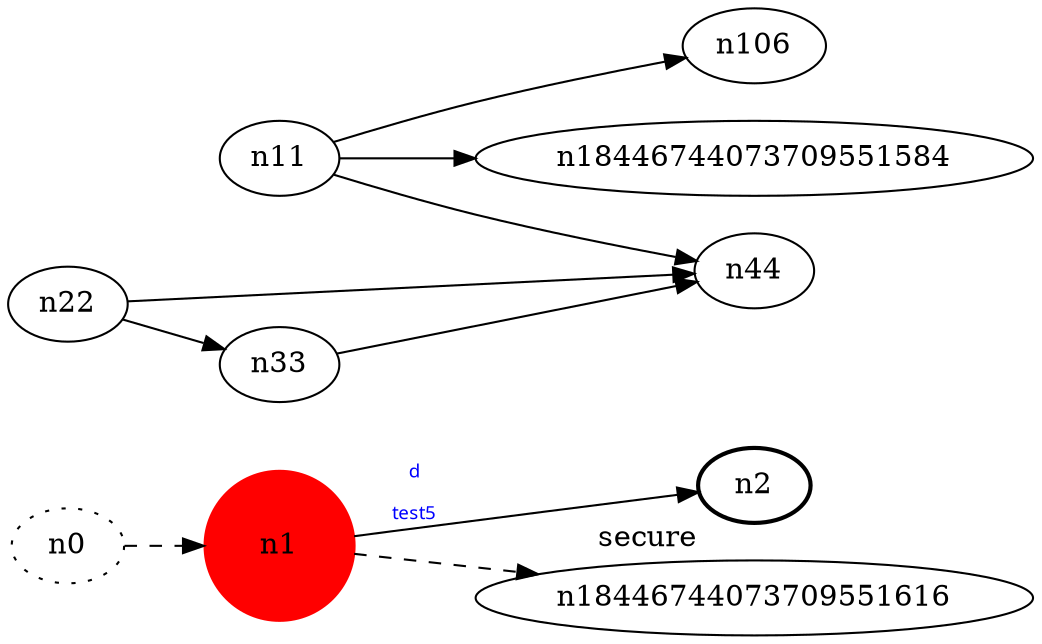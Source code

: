 digraph test5 {
	rankdir=LR;
	fontcolor=blue; /* c0; c1; c0 -- c18446744073709551617 */
	n0 [style=dotted, fillcolor="#123456"]; // c3; c3; c2 -- c3
	n1 [height=1, width=1, color=red, style=filled];
	n2 [style=bold, xlabel="secure"];
	n0 -> n1 -> n18446744073709551616[style=dashed];
	n1 -> n2 [fontname="comic sans", label="d\n\l\G", fontcolor=blue, fontsize=9];
	n11 -> n106;
	n11 -> n18446744073709551584;
	n11 -> n44;
	n22 -> n33;
	n22 -> n44;
	n33 -> n44;
}
